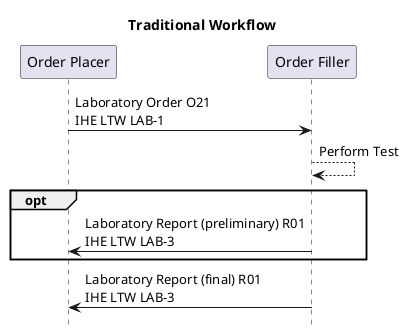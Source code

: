@startuml

hide footbox

title "Traditional Workflow"

participant "Order Placer" as OrderPlacer
participant "Order Filler" as OrderFiller


OrderPlacer -> OrderFiller : Laboratory Order O21\nIHE LTW LAB-1
OrderFiller --> OrderFiller: Perform Test
opt
  OrderFiller -> OrderPlacer : Laboratory Report (preliminary) R01\nIHE LTW LAB-3
end
OrderFiller -> OrderPlacer : Laboratory Report (final) R01\nIHE LTW LAB-3

@enduml
